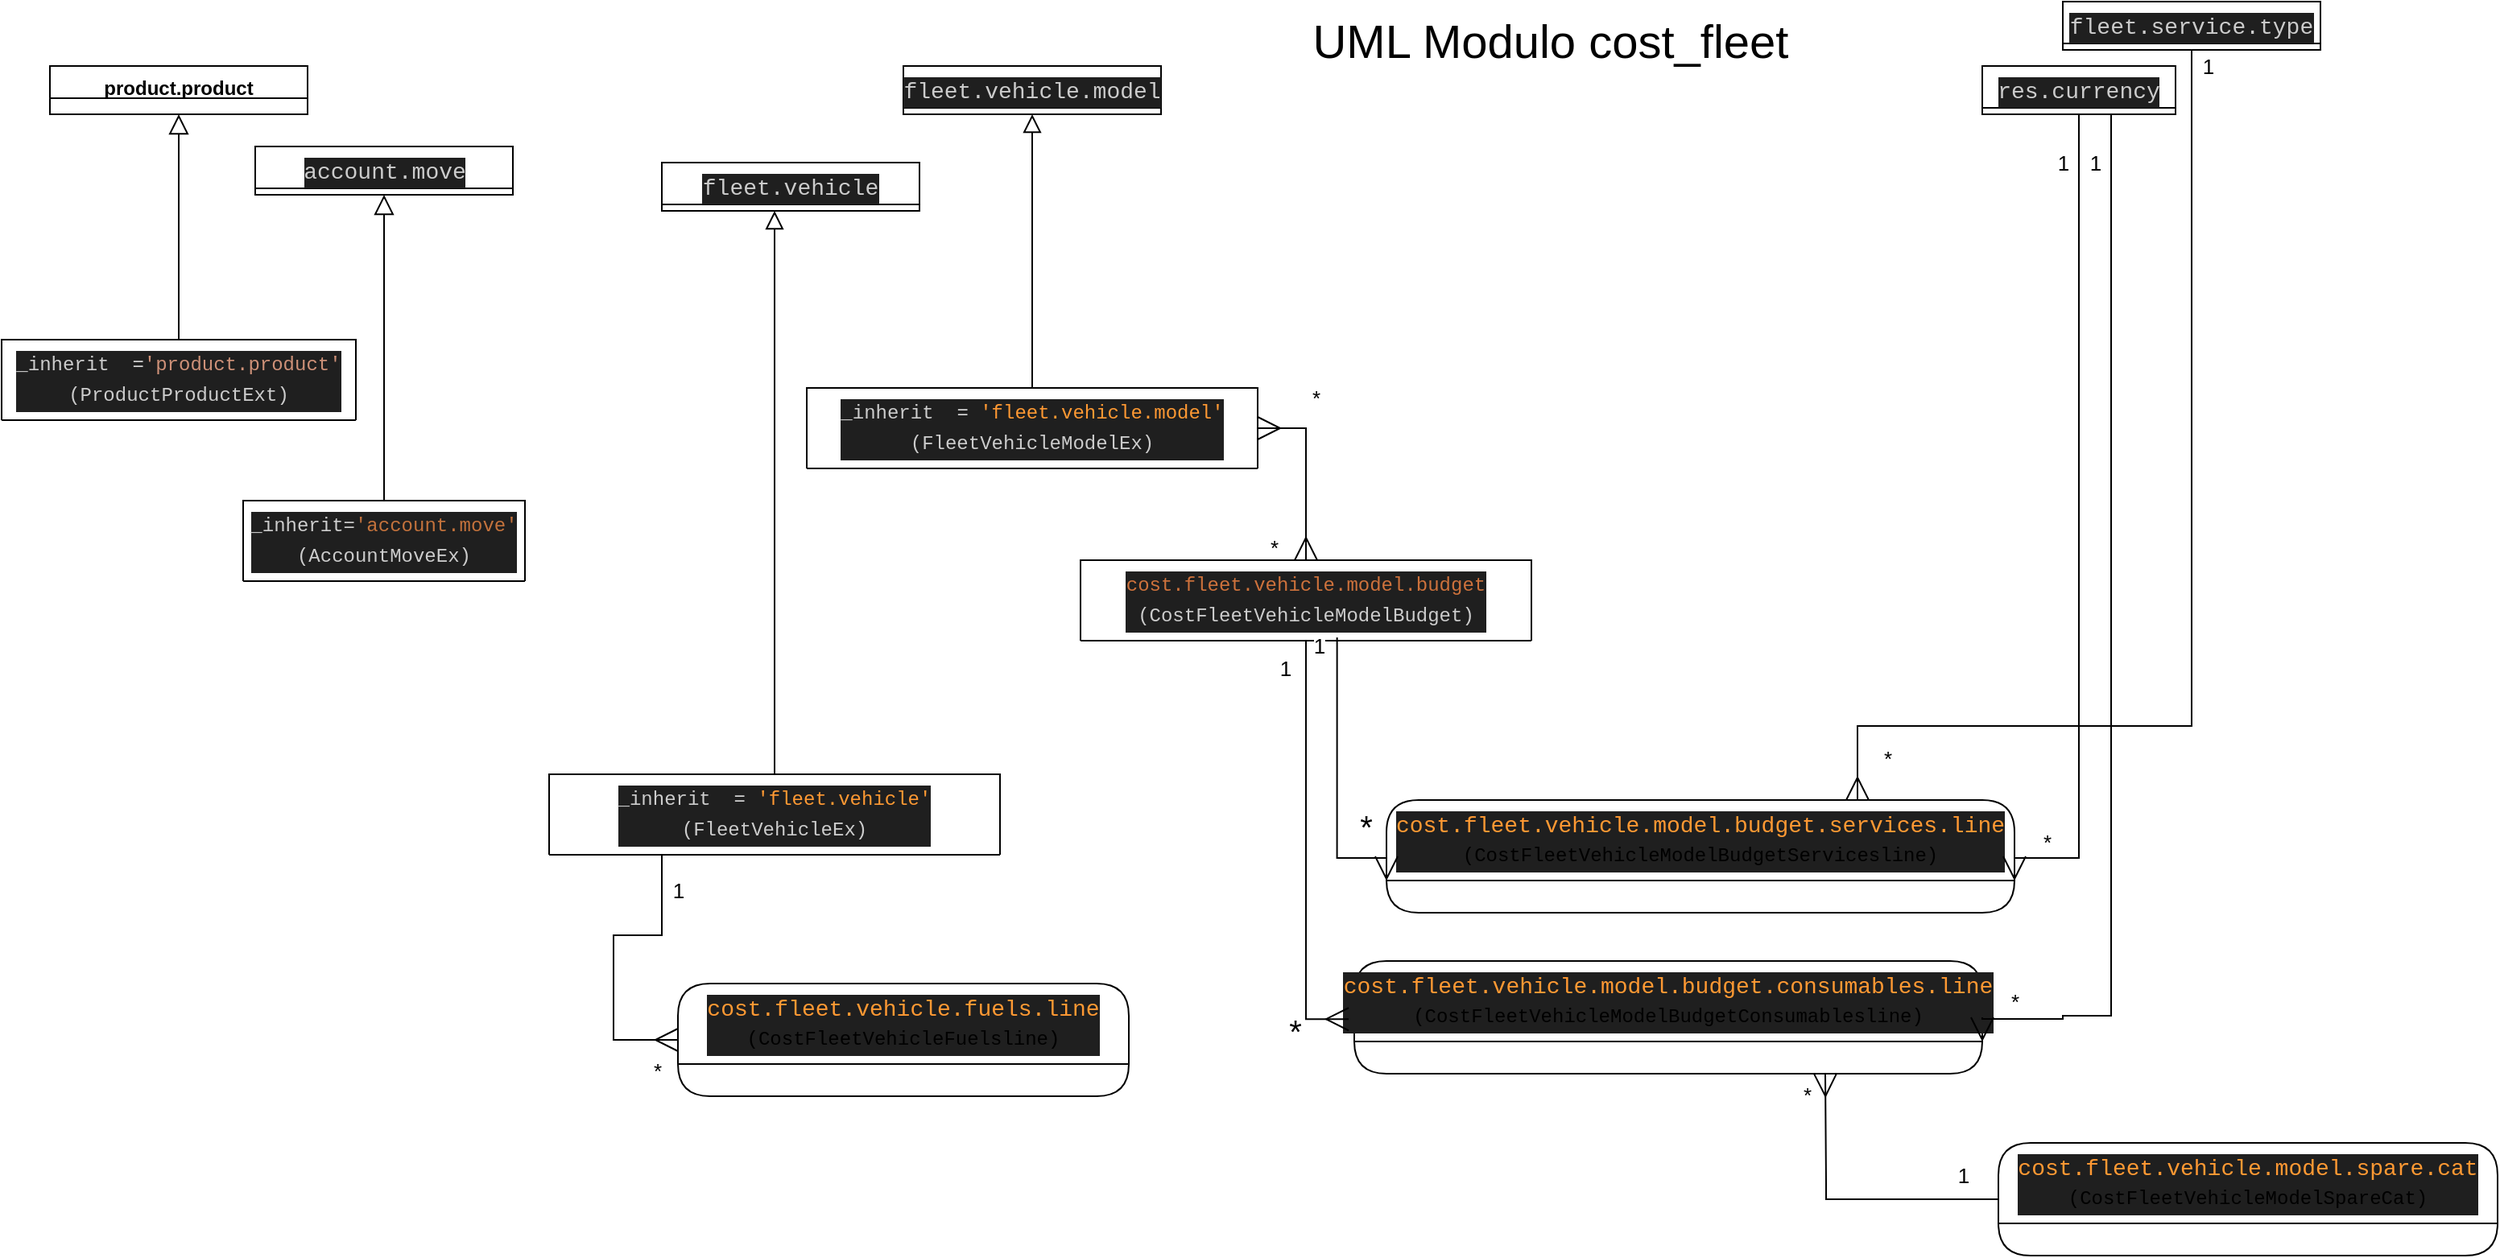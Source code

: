 <mxfile version="22.1.16" type="device">
  <diagram name="Página-1" id="r26sAeuQbufSIRcqYX8_">
    <mxGraphModel dx="2206" dy="1298" grid="1" gridSize="10" guides="1" tooltips="1" connect="1" arrows="1" fold="1" page="1" pageScale="1" pageWidth="827" pageHeight="1169" math="0" shadow="0">
      <root>
        <mxCell id="0" />
        <mxCell id="1" parent="0" />
        <mxCell id="pJl-mRA9mpMm3EH-vHkw-23" style="edgeStyle=orthogonalEdgeStyle;rounded=0;orthogonalLoop=1;jettySize=auto;html=1;entryX=0.5;entryY=1;entryDx=0;entryDy=0;endArrow=block;endFill=0;endSize=10;exitX=0.5;exitY=0;exitDx=0;exitDy=0;exitPerimeter=0;" parent="1" source="A9UYca7yOSbyPMPdKmRx-34" target="pJl-mRA9mpMm3EH-vHkw-9" edge="1">
          <mxGeometry relative="1" as="geometry" />
        </mxCell>
        <mxCell id="pJl-mRA9mpMm3EH-vHkw-9" value="product.product" style="swimlane;fontStyle=1;align=center;verticalAlign=top;childLayout=stackLayout;horizontal=1;startSize=20;horizontalStack=0;resizeParent=1;resizeParentMax=0;resizeLast=0;collapsible=1;marginBottom=0;whiteSpace=wrap;html=1;" parent="1" vertex="1">
          <mxGeometry x="90" y="50" width="160" height="30" as="geometry" />
        </mxCell>
        <mxCell id="pJl-mRA9mpMm3EH-vHkw-13" value="&lt;div style=&quot;color: rgb(204, 204, 204); background-color: rgb(31, 31, 31); font-family: Consolas, &amp;quot;Courier New&amp;quot;, monospace; font-weight: normal; font-size: 14px; line-height: 19px;&quot;&gt;account.move&lt;/div&gt;" style="swimlane;fontStyle=1;align=center;verticalAlign=top;childLayout=stackLayout;horizontal=1;startSize=26;horizontalStack=0;resizeParent=1;resizeParentMax=0;resizeLast=0;collapsible=1;marginBottom=0;whiteSpace=wrap;html=1;" parent="1" vertex="1">
          <mxGeometry x="217.5" y="100" width="160" height="30" as="geometry" />
        </mxCell>
        <mxCell id="pJl-mRA9mpMm3EH-vHkw-20" style="edgeStyle=orthogonalEdgeStyle;rounded=0;orthogonalLoop=1;jettySize=auto;html=1;entryX=0.5;entryY=1;entryDx=0;entryDy=0;exitX=0.5;exitY=0;exitDx=0;exitDy=0;endArrow=block;endFill=0;exitPerimeter=0;endSize=10;" parent="1" source="A9UYca7yOSbyPMPdKmRx-21" target="pJl-mRA9mpMm3EH-vHkw-13" edge="1">
          <mxGeometry relative="1" as="geometry">
            <mxPoint x="616" y="184" as="targetPoint" />
            <mxPoint x="515" y="160" as="sourcePoint" />
          </mxGeometry>
        </mxCell>
        <mxCell id="A9UYca7yOSbyPMPdKmRx-30" style="edgeStyle=orthogonalEdgeStyle;rounded=0;orthogonalLoop=1;jettySize=auto;html=1;entryX=1;entryY=0.5;entryDx=0;entryDy=0;endArrow=ERmany;endFill=0;endSize=12;startArrow=ERmany;startFill=0;startSize=12;entryPerimeter=0;" edge="1" parent="1" source="A9UYca7yOSbyPMPdKmRx-1" target="A9UYca7yOSbyPMPdKmRx-25">
          <mxGeometry relative="1" as="geometry" />
        </mxCell>
        <mxCell id="A9UYca7yOSbyPMPdKmRx-32" value="&lt;font style=&quot;font-size: 13px;&quot;&gt;*&lt;/font&gt;" style="edgeLabel;html=1;align=center;verticalAlign=middle;resizable=0;points=[];" vertex="1" connectable="0" parent="A9UYca7yOSbyPMPdKmRx-30">
          <mxGeometry x="0.731" y="-2" relative="1" as="geometry">
            <mxPoint x="21" y="-17" as="offset" />
          </mxGeometry>
        </mxCell>
        <mxCell id="A9UYca7yOSbyPMPdKmRx-33" value="&lt;font style=&quot;font-size: 13px;&quot;&gt;*&lt;/font&gt;" style="edgeLabel;html=1;align=center;verticalAlign=middle;resizable=0;points=[];" vertex="1" connectable="0" parent="A9UYca7yOSbyPMPdKmRx-30">
          <mxGeometry x="-0.857" y="-1" relative="1" as="geometry">
            <mxPoint x="-21" as="offset" />
          </mxGeometry>
        </mxCell>
        <mxCell id="A9UYca7yOSbyPMPdKmRx-1" value="&lt;div style=&quot;background-color: rgb(31, 31, 31); font-family: Consolas, &amp;quot;Courier New&amp;quot;, monospace; line-height: 19px;&quot;&gt;&lt;div style=&quot;line-height: 19px;&quot;&gt;&lt;font style=&quot;font-size: 12px;&quot; color=&quot;#ce723c&quot;&gt;cost.fleet.vehicle.model.budget&lt;/font&gt;&lt;/div&gt;&lt;/div&gt;&lt;div style=&quot;color: rgb(204, 204, 204); background-color: rgb(31, 31, 31); font-family: Consolas, &amp;quot;Courier New&amp;quot;, monospace; line-height: 19px;&quot;&gt;&lt;div style=&quot;line-height: 19px;&quot;&gt;&lt;font style=&quot;font-size: 12px;&quot;&gt;(CostFleetVehicleModelBudget)&lt;/font&gt;&lt;/div&gt;&lt;/div&gt;" style="swimlane;fontStyle=0;childLayout=stackLayout;horizontal=1;startSize=50;fillColor=none;horizontalStack=0;resizeParent=1;resizeParentMax=0;resizeLast=0;collapsible=1;marginBottom=0;whiteSpace=wrap;html=1;points=[[0,0,0,0,0],[0,0.25,0,0,0],[0,0.5,0,0,0],[0,0.75,0,0,0],[0,1,0,0,0],[0.25,0,0,0,0],[0.25,1,0,0,0],[0.5,0,0,0,0],[0.5,1,0,0,0],[0.75,0,0,0,0],[0.75,1,0,0,0],[1,0,0,0,0],[1,0.25,0,0,0],[1,0.5,0,0,0],[1,0.75,0,0,0],[1,1,0,0,0]];rounded=1;" vertex="1" collapsed="1" parent="1">
          <mxGeometry x="730" y="357" width="280" height="50" as="geometry">
            <mxRectangle x="810" y="470" width="440" height="210" as="alternateBounds" />
          </mxGeometry>
        </mxCell>
        <mxCell id="A9UYca7yOSbyPMPdKmRx-2" value="&lt;div style=&quot;color: rgb(204, 204, 204); background-color: rgb(31, 31, 31); font-family: Consolas, &amp;quot;Courier New&amp;quot;, monospace; line-height: 19px; font-size: 11px;&quot;&gt;&lt;font style=&quot;font-size: 11px;&quot;&gt;+ model_ids : fleet.vehicle.model&lt;/font&gt;&lt;/div&gt;&lt;div style=&quot;color: rgb(204, 204, 204); background-color: rgb(31, 31, 31); font-family: Consolas, &amp;quot;Courier New&amp;quot;, monospace; line-height: 19px; font-size: 11px;&quot;&gt;&lt;font style=&quot;font-size: 11px;&quot;&gt;+ name : Char&lt;br&gt;&lt;/font&gt;&lt;/div&gt;&lt;div style=&quot;color: rgb(204, 204, 204); background-color: rgb(31, 31, 31); font-family: Consolas, &amp;quot;Courier New&amp;quot;, monospace; line-height: 19px; font-size: 11px;&quot;&gt;&lt;div style=&quot;line-height: 19px;&quot;&gt;&lt;font style=&quot;font-size: 11px;&quot;&gt;+ services_ids :&amp;nbsp;cost.fleet.vehicle.model.budget.services.line&lt;/font&gt;&lt;/div&gt;&lt;/div&gt;&lt;div style=&quot;color: rgb(204, 204, 204); background-color: rgb(31, 31, 31); font-family: Consolas, &amp;quot;Courier New&amp;quot;, monospace; line-height: 19px; font-size: 11px;&quot;&gt;&lt;font style=&quot;font-size: 11px;&quot;&gt;+&amp;nbsp;consumable_cat_ids :&amp;nbsp;cost.fleet.vehicle.model.budget.consumables.line&lt;/font&gt;&lt;/div&gt;" style="text;strokeColor=none;fillColor=none;align=left;verticalAlign=top;spacingLeft=4;spacingRight=4;overflow=hidden;rotatable=0;points=[[0,0.5],[1,0.5]];portConstraint=eastwest;whiteSpace=wrap;html=1;" vertex="1" parent="A9UYca7yOSbyPMPdKmRx-1">
          <mxGeometry y="50" width="440" height="90" as="geometry" />
        </mxCell>
        <mxCell id="A9UYca7yOSbyPMPdKmRx-20" value="&lt;font style=&quot;font-size: 12px;&quot;&gt;&lt;font style=&quot;font-size: 12px;&quot;&gt;&lt;font style=&quot;font-size: 12px;&quot; face=&quot;Helvetica&quot;&gt;- _get_subtotal_services()&lt;br&gt;- _get_subtotal_consumables()&lt;br&gt;&lt;/font&gt;&lt;/font&gt;- _get_total()&lt;/font&gt;&lt;font style=&quot;font-size: 14px;&quot; face=&quot;Helvetica&quot;&gt;&lt;br&gt;&lt;/font&gt;" style="text;strokeColor=default;fillColor=none;align=left;verticalAlign=top;spacingLeft=4;spacingRight=4;overflow=hidden;rotatable=0;points=[[0,0.5],[1,0.5]];portConstraint=eastwest;whiteSpace=wrap;html=1;rounded=0;shadow=0;strokeWidth=1;perimeterSpacing=0;opacity=80;" vertex="1" parent="A9UYca7yOSbyPMPdKmRx-1">
          <mxGeometry y="140" width="440" height="70" as="geometry" />
        </mxCell>
        <mxCell id="A9UYca7yOSbyPMPdKmRx-21" value="&lt;div style=&quot;background-color: rgb(31, 31, 31); font-family: Consolas, &amp;quot;Courier New&amp;quot;, monospace; line-height: 19px;&quot;&gt;&lt;span style=&quot;color: rgb(204, 204, 204);&quot;&gt;_inherit=&lt;/span&gt;&lt;font style=&quot;font-size: 12px;&quot; color=&quot;#c3723c&quot;&gt;&#39;account.move&#39;&lt;/font&gt;&lt;br style=&quot;color: rgb(240, 240, 240); font-family: Helvetica; font-weight: 700; background-color: rgb(27, 29, 30);&quot;&gt;&lt;div style=&quot;color: rgb(204, 204, 204); line-height: 19px;&quot;&gt;(AccountMoveEx)&lt;/div&gt;&lt;/div&gt;" style="swimlane;fontStyle=0;childLayout=stackLayout;horizontal=1;startSize=50;fillColor=none;horizontalStack=0;resizeParent=1;resizeParentMax=0;resizeLast=0;collapsible=1;marginBottom=0;whiteSpace=wrap;html=1;points=[[0,0,0,0,0],[0,0.25,0,0,0],[0,0.5,0,0,0],[0,0.75,0,0,0],[0,1,0,0,0],[0.25,0,0,0,0],[0.25,1,0,0,0],[0.5,0,0,0,0],[0.5,1,0,0,0],[0.75,0,0,0,0],[0.75,1,0,0,0],[1,0,0,0,0],[1,0.25,0,0,0],[1,0.5,0,0,0],[1,0.75,0,0,0],[1,1,0,0,0]];rounded=1;" vertex="1" collapsed="1" parent="1">
          <mxGeometry x="210" y="320" width="175" height="50" as="geometry">
            <mxRectangle x="325" y="250" width="170" height="90" as="alternateBounds" />
          </mxGeometry>
        </mxCell>
        <mxCell id="A9UYca7yOSbyPMPdKmRx-22" value="&lt;div style=&quot;color: rgb(204, 204, 204); background-color: rgb(31, 31, 31); font-family: Consolas, &amp;quot;Courier New&amp;quot;, monospace; line-height: 19px;&quot;&gt;&lt;br&gt;&lt;/div&gt;" style="text;strokeColor=none;fillColor=none;align=left;verticalAlign=top;spacingLeft=4;spacingRight=4;overflow=hidden;rotatable=0;points=[[0,0.5],[1,0.5]];portConstraint=eastwest;whiteSpace=wrap;html=1;" vertex="1" parent="A9UYca7yOSbyPMPdKmRx-21">
          <mxGeometry y="50" width="170" height="10" as="geometry" />
        </mxCell>
        <mxCell id="A9UYca7yOSbyPMPdKmRx-23" value="&lt;font style=&quot;font-size: 12px;&quot;&gt;&lt;font style=&quot;font-size: 12px;&quot;&gt;&lt;font style=&quot;font-size: 12px;&quot; face=&quot;Helvetica&quot;&gt;-&amp;nbsp;&lt;/font&gt;&amp;nbsp;_get_last_purchase&lt;font style=&quot;font-size: 12px;&quot; face=&quot;Helvetica&quot;&gt;s()&lt;/font&gt;&lt;/font&gt;&lt;/font&gt;&lt;font style=&quot;font-size: 14px;&quot; face=&quot;Helvetica&quot;&gt;&lt;br&gt;&lt;/font&gt;" style="text;strokeColor=default;fillColor=none;align=left;verticalAlign=top;spacingLeft=4;spacingRight=4;overflow=hidden;rotatable=0;points=[[0,0.5],[1,0.5]];portConstraint=eastwest;whiteSpace=wrap;html=1;rounded=0;shadow=0;strokeWidth=1;perimeterSpacing=0;opacity=80;" vertex="1" parent="A9UYca7yOSbyPMPdKmRx-21">
          <mxGeometry y="60" width="170" height="30" as="geometry" />
        </mxCell>
        <mxCell id="A9UYca7yOSbyPMPdKmRx-29" style="edgeStyle=orthogonalEdgeStyle;rounded=0;orthogonalLoop=1;jettySize=auto;html=1;entryX=0.5;entryY=1;entryDx=0;entryDy=0;exitX=0.5;exitY=0;exitDx=0;exitDy=0;exitPerimeter=0;endArrow=block;endFill=0;endSize=9;" edge="1" parent="1" source="A9UYca7yOSbyPMPdKmRx-25" target="A9UYca7yOSbyPMPdKmRx-28">
          <mxGeometry relative="1" as="geometry" />
        </mxCell>
        <mxCell id="A9UYca7yOSbyPMPdKmRx-25" value="&lt;div style=&quot;background-color: rgb(31, 31, 31); font-family: Consolas, &amp;quot;Courier New&amp;quot;, monospace; line-height: 19px;&quot;&gt;&lt;div style=&quot;line-height: 19px;&quot;&gt;&lt;font style=&quot;font-size: 12px;&quot;&gt;&lt;font color=&quot;#cccccc&quot;&gt;_inherit &amp;nbsp;&lt;/font&gt;&lt;span style=&quot;color: rgb(212, 212, 212);&quot;&gt;=&lt;/span&gt; &lt;font color=&quot;#ff9933&quot;&gt;&#39;fleet.vehicle.model&#39;&lt;/font&gt;&lt;/font&gt;&lt;/div&gt;&lt;/div&gt;&lt;div style=&quot;color: rgb(204, 204, 204); background-color: rgb(31, 31, 31); font-family: Consolas, &amp;quot;Courier New&amp;quot;, monospace; line-height: 19px;&quot;&gt;&lt;div style=&quot;line-height: 19px;&quot;&gt;&lt;font style=&quot;font-size: 12px;&quot;&gt;(FleetVehicleModelEx)&lt;/font&gt;&lt;br&gt;&lt;/div&gt;&lt;/div&gt;" style="swimlane;fontStyle=0;childLayout=stackLayout;horizontal=1;startSize=50;fillColor=none;horizontalStack=0;resizeParent=1;resizeParentMax=0;resizeLast=0;collapsible=1;marginBottom=0;whiteSpace=wrap;html=1;points=[[0,0,0,0,0],[0,0.25,0,0,0],[0,0.5,0,0,0],[0,0.75,0,0,0],[0,1,0,0,0],[0.25,0,0,0,0],[0.25,1,0,0,0],[0.5,0,0,0,0],[0.5,1,0,0,0],[0.75,0,0,0,0],[0.75,1,0,0,0],[1,0,0,0,0],[1,0.25,0,0,0],[1,0.5,0,0,0],[1,0.75,0,0,0],[1,1,0,0,0]];rounded=1;" vertex="1" collapsed="1" parent="1">
          <mxGeometry x="560" y="250" width="280" height="50" as="geometry">
            <mxRectangle x="560" y="250" width="320" height="120" as="alternateBounds" />
          </mxGeometry>
        </mxCell>
        <mxCell id="A9UYca7yOSbyPMPdKmRx-26" value="&lt;div style=&quot;color: rgb(204, 204, 204); background-color: rgb(31, 31, 31); font-family: Consolas, &amp;quot;Courier New&amp;quot;, monospace; line-height: 19px;&quot;&gt;&lt;font style=&quot;font-size: 12px;&quot;&gt;+ budget_ids&lt;/font&gt;&amp;nbsp;:&amp;nbsp;cost.fleet.vehicle.model.budget&lt;/div&gt;" style="text;strokeColor=none;fillColor=none;align=left;verticalAlign=top;spacingLeft=4;spacingRight=4;overflow=hidden;rotatable=0;points=[[0,0.5],[1,0.5]];portConstraint=eastwest;whiteSpace=wrap;html=1;" vertex="1" parent="A9UYca7yOSbyPMPdKmRx-25">
          <mxGeometry y="50" width="320" height="30" as="geometry" />
        </mxCell>
        <mxCell id="A9UYca7yOSbyPMPdKmRx-27" value="&lt;font style=&quot;font-size: 14px;&quot; face=&quot;Helvetica&quot;&gt;- _&lt;br&gt;&lt;/font&gt;" style="text;strokeColor=default;fillColor=none;align=left;verticalAlign=top;spacingLeft=4;spacingRight=4;overflow=hidden;rotatable=0;points=[[0,0.5],[1,0.5]];portConstraint=eastwest;whiteSpace=wrap;html=1;rounded=0;shadow=0;strokeWidth=1;perimeterSpacing=0;opacity=80;" vertex="1" parent="A9UYca7yOSbyPMPdKmRx-25">
          <mxGeometry y="80" width="320" height="40" as="geometry" />
        </mxCell>
        <mxCell id="A9UYca7yOSbyPMPdKmRx-28" value="&lt;div style=&quot;color: rgb(204, 204, 204); background-color: rgb(31, 31, 31); font-family: Consolas, &amp;quot;Courier New&amp;quot;, monospace; font-weight: normal; font-size: 14px; line-height: 19px;&quot;&gt;fleet.vehicle.model&lt;br&gt;&lt;/div&gt;" style="swimlane;fontStyle=1;align=center;verticalAlign=top;childLayout=stackLayout;horizontal=1;startSize=26;horizontalStack=0;resizeParent=1;resizeParentMax=0;resizeLast=0;collapsible=1;marginBottom=0;whiteSpace=wrap;html=1;" vertex="1" parent="1">
          <mxGeometry x="620" y="50" width="160" height="30" as="geometry" />
        </mxCell>
        <mxCell id="A9UYca7yOSbyPMPdKmRx-34" value="&lt;div style=&quot;color: rgb(204, 204, 204); background-color: rgb(31, 31, 31); font-family: Consolas, &amp;quot;Courier New&amp;quot;, monospace; line-height: 19px;&quot;&gt;&lt;div style=&quot;line-height: 19px;&quot;&gt;&lt;font style=&quot;font-size: 12px;&quot;&gt;_inherit &amp;nbsp;&lt;span style=&quot;color: rgb(212, 212, 212);&quot;&gt;=&lt;/span&gt;&lt;span style=&quot;color: rgb(206, 145, 120);&quot;&gt;&#39;product.product&#39;&lt;/span&gt;&lt;/font&gt;&lt;/div&gt;&lt;/div&gt;&lt;div style=&quot;color: rgb(204, 204, 204); background-color: rgb(31, 31, 31); font-family: Consolas, &amp;quot;Courier New&amp;quot;, monospace; line-height: 19px;&quot;&gt;&lt;div style=&quot;line-height: 19px;&quot;&gt;&lt;font style=&quot;font-size: 12px;&quot;&gt;(ProductProductExt)&lt;/font&gt;&lt;br&gt;&lt;/div&gt;&lt;/div&gt;" style="swimlane;fontStyle=0;childLayout=stackLayout;horizontal=1;startSize=50;fillColor=none;horizontalStack=0;resizeParent=1;resizeParentMax=0;resizeLast=0;collapsible=1;marginBottom=0;whiteSpace=wrap;html=1;points=[[0,0,0,0,0],[0,0.25,0,0,0],[0,0.5,0,0,0],[0,0.75,0,0,0],[0,1,0,0,0],[0.25,0,0,0,0],[0.25,1,0,0,0],[0.5,0,0,0,0],[0.5,1,0,0,0],[0.75,0,0,0,0],[0.75,1,0,0,0],[1,0,0,0,0],[1,0.25,0,0,0],[1,0.5,0,0,0],[1,0.75,0,0,0],[1,1,0,0,0]];rounded=1;" vertex="1" collapsed="1" parent="1">
          <mxGeometry x="60" y="220" width="220" height="50" as="geometry">
            <mxRectangle x="50" y="290" width="240" height="130" as="alternateBounds" />
          </mxGeometry>
        </mxCell>
        <mxCell id="A9UYca7yOSbyPMPdKmRx-35" value="&lt;div style=&quot;color: rgb(204, 204, 204); background-color: rgb(31, 31, 31); font-family: Consolas, &amp;quot;Courier New&amp;quot;, monospace; line-height: 19px;&quot;&gt;&lt;font style=&quot;font-size: 12px;&quot;&gt;&lt;font style=&quot;font-size: 12px;&quot;&gt;+&amp;nbsp;&lt;/font&gt;last_cost :&amp;nbsp;fields.Monetary&lt;/font&gt;&lt;/div&gt;&lt;div style=&quot;color: rgb(204, 204, 204); background-color: rgb(31, 31, 31); font-family: Consolas, &amp;quot;Courier New&amp;quot;, monospace; line-height: 19px;&quot;&gt;&lt;font style=&quot;font-size: 12px;&quot;&gt;+ date_last_purchase :&amp;nbsp;fields.Date&lt;/font&gt;&lt;/div&gt;&lt;div style=&quot;color: rgb(204, 204, 204); background-color: rgb(31, 31, 31); font-family: Consolas, &amp;quot;Courier New&amp;quot;, monospace; line-height: 19px;&quot;&gt;&lt;br&gt;&lt;/div&gt;" style="text;strokeColor=none;fillColor=none;align=left;verticalAlign=top;spacingLeft=4;spacingRight=4;overflow=hidden;rotatable=0;points=[[0,0.5],[1,0.5]];portConstraint=eastwest;whiteSpace=wrap;html=1;" vertex="1" parent="A9UYca7yOSbyPMPdKmRx-34">
          <mxGeometry y="50" width="240" height="50" as="geometry" />
        </mxCell>
        <mxCell id="A9UYca7yOSbyPMPdKmRx-36" value="&lt;font style=&quot;font-size: 12px;&quot;&gt;&lt;font style=&quot;font-size: 12px;&quot; face=&quot;Helvetica&quot;&gt;-&lt;/font&gt;_compute_last_cost()&lt;/font&gt;" style="text;strokeColor=default;fillColor=none;align=left;verticalAlign=top;spacingLeft=4;spacingRight=4;overflow=hidden;rotatable=0;points=[[0,0.5],[1,0.5]];portConstraint=eastwest;whiteSpace=wrap;html=1;rounded=0;shadow=0;strokeWidth=1;perimeterSpacing=0;opacity=80;" vertex="1" parent="A9UYca7yOSbyPMPdKmRx-34">
          <mxGeometry y="100" width="240" height="30" as="geometry" />
        </mxCell>
        <mxCell id="A9UYca7yOSbyPMPdKmRx-37" value="&lt;div style=&quot;background-color: rgb(31, 31, 31); font-family: Consolas, &amp;quot;Courier New&amp;quot;, monospace; line-height: 19px;&quot;&gt;&lt;div style=&quot;line-height: 19px;&quot;&gt;&lt;div style=&quot;font-size: 14px; line-height: 19px;&quot;&gt;&lt;font color=&quot;#ff9933&quot;&gt;cost.fleet.vehicle.model.budget.services.line&lt;/font&gt;&lt;/div&gt;&lt;/div&gt;&lt;/div&gt;&lt;div style=&quot;background-color: rgb(31, 31, 31); font-family: Consolas, &amp;quot;Courier New&amp;quot;, monospace; line-height: 19px;&quot;&gt;&lt;div style=&quot;line-height: 19px;&quot;&gt;&lt;font style=&quot;font-size: 12px;&quot;&gt;(CostFleetVehicleModelBudgetServicesline&lt;/font&gt;)&lt;/div&gt;&lt;/div&gt;" style="swimlane;fontStyle=0;childLayout=stackLayout;horizontal=1;startSize=50;fillColor=none;horizontalStack=0;resizeParent=1;resizeParentMax=0;resizeLast=0;collapsible=1;marginBottom=0;whiteSpace=wrap;html=1;points=[[0,0,0,0,0],[0,0.25,0,0,0],[0,0.5,0,0,0],[0,0.75,0,0,0],[0,1,0,0,0],[0.25,0,0,0,0],[0.25,1,0,0,0],[0.5,0,0,0,0],[0.5,1,0,0,0],[0.75,0,0,0,0],[0.75,1,0,0,0],[1,0,0,0,0],[1,0.25,0,0,0],[1,0.5,0,0,0],[1,0.75,0,0,0],[1,1,0,0,0]];rounded=1;" vertex="1" collapsed="1" parent="1">
          <mxGeometry x="920" y="506" width="390" height="70" as="geometry">
            <mxRectangle x="1080" y="380" width="440" height="220" as="alternateBounds" />
          </mxGeometry>
        </mxCell>
        <mxCell id="A9UYca7yOSbyPMPdKmRx-38" value="&lt;div style=&quot;background-color: rgb(31, 31, 31); font-family: Consolas, &amp;quot;Courier New&amp;quot;, monospace; line-height: 19px; font-size: 11px;&quot;&gt;&lt;font style=&quot;font-size: 11px;&quot;&gt;&lt;font style=&quot;font-size: 11px;&quot;&gt;+&amp;nbsp;budget_id&amp;nbsp;&lt;/font&gt;:&amp;nbsp;cost.fleet.vehicle.model.budget&lt;/font&gt;&lt;/div&gt;&lt;div style=&quot;background-color: rgb(31, 31, 31); font-family: Consolas, &amp;quot;Courier New&amp;quot;, monospace; line-height: 19px; font-size: 11px;&quot;&gt;&lt;font style=&quot;font-size: 11px;&quot;&gt;&lt;font style=&quot;font-size: 11px;&quot;&gt;+&amp;nbsp;service_type_id&lt;/font&gt;&lt;/font&gt;&amp;nbsp;:&amp;nbsp;fleet.service.type&lt;/div&gt;&lt;div style=&quot;background-color: rgb(31, 31, 31); font-family: Consolas, &amp;quot;Courier New&amp;quot;, monospace; line-height: 19px; font-size: 11px;&quot;&gt;&lt;font style=&quot;font-size: 11px;&quot;&gt;&lt;font style=&quot;font-size: 11px;&quot;&gt;&lt;font style=&quot;font-size: 11px;&quot;&gt;+&amp;nbsp;currency_id&lt;/font&gt;&amp;nbsp;:&amp;nbsp;&lt;/font&gt;res.currency&lt;/font&gt;&lt;/div&gt;&lt;div style=&quot;background-color: rgb(31, 31, 31); font-family: Consolas, &amp;quot;Courier New&amp;quot;, monospace; line-height: 19px; font-size: 11px;&quot;&gt;&lt;div style=&quot;line-height: 19px;&quot;&gt;&lt;font style=&quot;font-size: 11px;&quot;&gt;&lt;font style=&quot;font-size: 11px;&quot;&gt;+ value :&amp;nbsp;&lt;/font&gt;fields.Monetary&lt;/font&gt;&lt;/div&gt;&lt;div style=&quot;line-height: 19px;&quot;&gt;&lt;font style=&quot;font-size: 11px;&quot;&gt;&lt;div style=&quot;line-height: 19px;&quot;&gt;+ km_use :&amp;nbsp;fields&lt;span style=&quot;&quot;&gt;.&lt;/span&gt;Integer&lt;/div&gt;&lt;div style=&quot;line-height: 19px;&quot;&gt;&lt;font style=&quot;font-size: 11px;&quot;&gt;+ obs :&amp;nbsp;fields.Text&lt;/font&gt;&lt;/div&gt;&lt;/font&gt;&lt;/div&gt;&lt;/div&gt;&lt;div style=&quot;color: rgb(204, 204, 204); background-color: rgb(31, 31, 31); font-family: Consolas, &amp;quot;Courier New&amp;quot;, monospace; line-height: 19px; font-size: 11px;&quot;&gt;&lt;br&gt;&lt;/div&gt;" style="text;strokeColor=none;fillColor=none;align=left;verticalAlign=top;spacingLeft=4;spacingRight=4;overflow=hidden;rotatable=0;points=[[0,0.5],[1,0.5]];portConstraint=eastwest;whiteSpace=wrap;html=1;" vertex="1" parent="A9UYca7yOSbyPMPdKmRx-37">
          <mxGeometry y="50" width="440" height="140" as="geometry" />
        </mxCell>
        <mxCell id="A9UYca7yOSbyPMPdKmRx-39" value="&lt;font style=&quot;font-size: 12px;&quot;&gt;&lt;font style=&quot;font-size: 12px;&quot;&gt;&lt;font style=&quot;font-size: 12px;&quot; face=&quot;Helvetica&quot;&gt;- _&lt;/font&gt;&lt;/font&gt;&lt;/font&gt;&lt;font style=&quot;font-size: 14px;&quot; face=&quot;Helvetica&quot;&gt;&lt;br&gt;&lt;/font&gt;" style="text;strokeColor=default;fillColor=none;align=left;verticalAlign=top;spacingLeft=4;spacingRight=4;overflow=hidden;rotatable=0;points=[[0,0.5],[1,0.5]];portConstraint=eastwest;whiteSpace=wrap;html=1;rounded=0;shadow=0;strokeWidth=1;perimeterSpacing=0;opacity=80;" vertex="1" parent="A9UYca7yOSbyPMPdKmRx-37">
          <mxGeometry y="190" width="440" height="30" as="geometry" />
        </mxCell>
        <mxCell id="A9UYca7yOSbyPMPdKmRx-43" value="&lt;div style=&quot;color: rgb(204, 204, 204); background-color: rgb(31, 31, 31); font-family: Consolas, &amp;quot;Courier New&amp;quot;, monospace; font-weight: normal; font-size: 14px; line-height: 19px;&quot;&gt;res.currency&lt;br&gt;&lt;/div&gt;" style="swimlane;fontStyle=1;align=center;verticalAlign=top;childLayout=stackLayout;horizontal=1;startSize=26;horizontalStack=0;resizeParent=1;resizeParentMax=0;resizeLast=0;collapsible=1;marginBottom=0;whiteSpace=wrap;html=1;" vertex="1" parent="1">
          <mxGeometry x="1290" y="50" width="120" height="30" as="geometry" />
        </mxCell>
        <mxCell id="A9UYca7yOSbyPMPdKmRx-47" style="edgeStyle=orthogonalEdgeStyle;rounded=0;orthogonalLoop=1;jettySize=auto;html=1;entryX=0;entryY=0.5;entryDx=0;entryDy=0;endArrow=ERmany;endFill=0;endSize=12;startArrow=none;startFill=0;startSize=12;entryPerimeter=0;exitX=0.569;exitY=0.96;exitDx=0;exitDy=0;exitPerimeter=0;" edge="1" parent="1" source="A9UYca7yOSbyPMPdKmRx-1" target="A9UYca7yOSbyPMPdKmRx-37">
          <mxGeometry relative="1" as="geometry">
            <mxPoint x="1040" y="357" as="sourcePoint" />
            <mxPoint x="1080" y="307" as="targetPoint" />
            <Array as="points">
              <mxPoint x="889" y="542" />
            </Array>
          </mxGeometry>
        </mxCell>
        <mxCell id="A9UYca7yOSbyPMPdKmRx-48" value="&lt;font style=&quot;font-size: 20px;&quot;&gt;*&lt;/font&gt;" style="edgeLabel;html=1;align=center;verticalAlign=middle;resizable=0;points=[];" vertex="1" connectable="0" parent="A9UYca7yOSbyPMPdKmRx-47">
          <mxGeometry x="0.731" y="-2" relative="1" as="geometry">
            <mxPoint x="8" y="-22" as="offset" />
          </mxGeometry>
        </mxCell>
        <mxCell id="A9UYca7yOSbyPMPdKmRx-49" value="&lt;font style=&quot;font-size: 13px;&quot;&gt;1&lt;/font&gt;" style="edgeLabel;html=1;align=center;verticalAlign=middle;resizable=0;points=[];" vertex="1" connectable="0" parent="A9UYca7yOSbyPMPdKmRx-47">
          <mxGeometry x="-0.857" y="-1" relative="1" as="geometry">
            <mxPoint x="-11" y="-7" as="offset" />
          </mxGeometry>
        </mxCell>
        <mxCell id="A9UYca7yOSbyPMPdKmRx-50" value="&lt;div style=&quot;background-color: rgb(31, 31, 31); font-family: Consolas, &amp;quot;Courier New&amp;quot;, monospace; line-height: 19px;&quot;&gt;&lt;div style=&quot;line-height: 19px;&quot;&gt;&lt;div style=&quot;font-size: 14px; line-height: 19px;&quot;&gt;&lt;font color=&quot;#ff9933&quot;&gt;cost.fleet.vehicle.model.budget.consumables.line&lt;/font&gt;&lt;/div&gt;&lt;/div&gt;&lt;/div&gt;&lt;div style=&quot;background-color: rgb(31, 31, 31); font-family: Consolas, &amp;quot;Courier New&amp;quot;, monospace; line-height: 19px;&quot;&gt;&lt;div style=&quot;line-height: 19px;&quot;&gt;&lt;font style=&quot;font-size: 12px;&quot;&gt;(CostFleetVehicleModelBudgetConsumablesline&lt;/font&gt;)&lt;/div&gt;&lt;/div&gt;" style="swimlane;fontStyle=0;childLayout=stackLayout;horizontal=1;startSize=50;fillColor=none;horizontalStack=0;resizeParent=1;resizeParentMax=0;resizeLast=0;collapsible=1;marginBottom=0;whiteSpace=wrap;html=1;points=[[0,0,0,0,0],[0,0.25,0,0,0],[0,0.5,0,0,0],[0,0.75,0,0,0],[0,1,0,0,0],[0.25,0,0,0,0],[0.25,1,0,0,0],[0.5,0,0,0,0],[0.5,1,0,0,0],[0.75,0,0,0,0],[0.75,1,0,0,0],[1,0,0,0,0],[1,0.25,0,0,0],[1,0.5,0,0,0],[1,0.75,0,0,0],[1,1,0,0,0]];rounded=1;arcSize=39;" vertex="1" collapsed="1" parent="1">
          <mxGeometry x="900" y="606" width="390" height="70" as="geometry">
            <mxRectangle x="1060" y="520" width="440" height="220" as="alternateBounds" />
          </mxGeometry>
        </mxCell>
        <mxCell id="A9UYca7yOSbyPMPdKmRx-51" value="&lt;div style=&quot;background-color: rgb(31, 31, 31); font-family: Consolas, &amp;quot;Courier New&amp;quot;, monospace; line-height: 19px; font-size: 11px;&quot;&gt;&lt;font style=&quot;font-size: 11px;&quot;&gt;&lt;font style=&quot;font-size: 11px;&quot;&gt;+&amp;nbsp;budget_id&amp;nbsp;&lt;/font&gt;:&amp;nbsp;cost.fleet.vehicle.model.budget&lt;/font&gt;&lt;/div&gt;&lt;div style=&quot;background-color: rgb(31, 31, 31); font-family: Consolas, &amp;quot;Courier New&amp;quot;, monospace; line-height: 19px; font-size: 11px;&quot;&gt;&lt;font style=&quot;font-size: 11px;&quot;&gt;&lt;font style=&quot;font-size: 11px;&quot;&gt;+&amp;nbsp;spare_cat_id&amp;nbsp;&lt;/font&gt;:&amp;nbsp;cost.fleet.vehicle.model.spare.cat&lt;/font&gt;&lt;/div&gt;&lt;div style=&quot;background-color: rgb(31, 31, 31); font-family: Consolas, &amp;quot;Courier New&amp;quot;, monospace; line-height: 19px; font-size: 11px;&quot;&gt;&lt;div style=&quot;line-height: 19px;&quot;&gt;&lt;font style=&quot;font-size: 11px;&quot;&gt;&lt;font style=&quot;font-size: 11px;&quot;&gt;+&amp;nbsp;qty&lt;/font&gt;&lt;font style=&quot;font-size: 11px;&quot;&gt;&amp;nbsp;:&amp;nbsp;fields.Float&lt;/font&gt;&lt;/font&gt;&lt;/div&gt;&lt;/div&gt;&lt;div style=&quot;background-color: rgb(31, 31, 31); font-family: Consolas, &amp;quot;Courier New&amp;quot;, monospace; line-height: 19px; font-size: 11px;&quot;&gt;&lt;font style=&quot;font-size: 11px;&quot;&gt;&lt;font style=&quot;font-size: 11px;&quot;&gt;&lt;font style=&quot;font-size: 11px;&quot;&gt;+&amp;nbsp;currency_id&lt;/font&gt;&amp;nbsp;:&amp;nbsp;&lt;/font&gt;res.currency&lt;/font&gt;&lt;/div&gt;&lt;div style=&quot;background-color: rgb(31, 31, 31); font-family: Consolas, &amp;quot;Courier New&amp;quot;, monospace; line-height: 19px; font-size: 11px;&quot;&gt;&lt;div style=&quot;line-height: 19px;&quot;&gt;&lt;font style=&quot;font-size: 11px;&quot;&gt;&lt;font style=&quot;font-size: 11px;&quot;&gt;+ value :&amp;nbsp;&lt;/font&gt;fields.Monetary&lt;/font&gt;&lt;/div&gt;&lt;div style=&quot;line-height: 19px;&quot;&gt;&lt;font style=&quot;font-size: 11px;&quot;&gt;&lt;div style=&quot;line-height: 19px;&quot;&gt;+ km_use :&amp;nbsp;fields&lt;span style=&quot;&quot;&gt;.&lt;/span&gt;Integer&lt;/div&gt;&lt;div style=&quot;line-height: 19px;&quot;&gt;&lt;font style=&quot;font-size: 11px;&quot;&gt;+ obs :&amp;nbsp;fields.Text&lt;/font&gt;&lt;/div&gt;&lt;/font&gt;&lt;/div&gt;&lt;/div&gt;&lt;div style=&quot;color: rgb(204, 204, 204); background-color: rgb(31, 31, 31); font-family: Consolas, &amp;quot;Courier New&amp;quot;, monospace; line-height: 19px; font-size: 11px;&quot;&gt;&lt;br&gt;&lt;/div&gt;" style="text;strokeColor=none;fillColor=none;align=left;verticalAlign=top;spacingLeft=4;spacingRight=4;overflow=hidden;rotatable=0;points=[[0,0.5],[1,0.5]];portConstraint=eastwest;whiteSpace=wrap;html=1;" vertex="1" parent="A9UYca7yOSbyPMPdKmRx-50">
          <mxGeometry y="50" width="440" height="140" as="geometry" />
        </mxCell>
        <mxCell id="A9UYca7yOSbyPMPdKmRx-52" value="&lt;font style=&quot;font-size: 12px;&quot;&gt;&lt;font style=&quot;font-size: 12px;&quot;&gt;&lt;font style=&quot;font-size: 12px;&quot; face=&quot;Helvetica&quot;&gt;- _&lt;/font&gt;&lt;/font&gt;&lt;/font&gt;&lt;font style=&quot;font-size: 14px;&quot; face=&quot;Helvetica&quot;&gt;&lt;br&gt;&lt;/font&gt;" style="text;strokeColor=default;fillColor=none;align=left;verticalAlign=top;spacingLeft=4;spacingRight=4;overflow=hidden;rotatable=0;points=[[0,0.5],[1,0.5]];portConstraint=eastwest;whiteSpace=wrap;html=1;rounded=0;shadow=0;strokeWidth=1;perimeterSpacing=0;opacity=80;" vertex="1" parent="A9UYca7yOSbyPMPdKmRx-50">
          <mxGeometry y="190" width="440" height="30" as="geometry" />
        </mxCell>
        <mxCell id="A9UYca7yOSbyPMPdKmRx-53" style="edgeStyle=orthogonalEdgeStyle;rounded=0;orthogonalLoop=1;jettySize=auto;html=1;endArrow=ERmany;endFill=0;endSize=12;startArrow=none;startFill=0;startSize=12;entryX=-0.009;entryY=0.516;entryDx=0;entryDy=0;entryPerimeter=0;exitX=0.5;exitY=1;exitDx=0;exitDy=0;exitPerimeter=0;" edge="1" parent="1" source="A9UYca7yOSbyPMPdKmRx-1" target="A9UYca7yOSbyPMPdKmRx-50">
          <mxGeometry relative="1" as="geometry">
            <mxPoint x="1020" y="477" as="sourcePoint" />
            <mxPoint x="1000" y="487" as="targetPoint" />
            <Array as="points">
              <mxPoint x="870" y="643" />
            </Array>
          </mxGeometry>
        </mxCell>
        <mxCell id="A9UYca7yOSbyPMPdKmRx-54" value="&lt;font style=&quot;font-size: 20px;&quot;&gt;*&lt;/font&gt;" style="edgeLabel;html=1;align=center;verticalAlign=middle;resizable=0;points=[];" vertex="1" connectable="0" parent="A9UYca7yOSbyPMPdKmRx-53">
          <mxGeometry x="0.731" y="-2" relative="1" as="geometry">
            <mxPoint x="-5" y="15" as="offset" />
          </mxGeometry>
        </mxCell>
        <mxCell id="A9UYca7yOSbyPMPdKmRx-55" value="&lt;font style=&quot;font-size: 13px;&quot;&gt;1&lt;/font&gt;" style="edgeLabel;html=1;align=center;verticalAlign=middle;resizable=0;points=[];" vertex="1" connectable="0" parent="A9UYca7yOSbyPMPdKmRx-53">
          <mxGeometry x="-0.857" y="-1" relative="1" as="geometry">
            <mxPoint x="-12" y="-2" as="offset" />
          </mxGeometry>
        </mxCell>
        <mxCell id="A9UYca7yOSbyPMPdKmRx-56" value="&lt;div style=&quot;color: rgb(204, 204, 204); background-color: rgb(31, 31, 31); font-family: Consolas, &amp;quot;Courier New&amp;quot;, monospace; font-weight: normal; font-size: 14px; line-height: 19px;&quot;&gt;fleet.service.type&lt;br&gt;&lt;/div&gt;" style="swimlane;fontStyle=1;align=center;verticalAlign=top;childLayout=stackLayout;horizontal=1;startSize=26;horizontalStack=0;resizeParent=1;resizeParentMax=0;resizeLast=0;collapsible=1;marginBottom=0;whiteSpace=wrap;html=1;" vertex="1" parent="1">
          <mxGeometry x="1340" y="10" width="160" height="30" as="geometry" />
        </mxCell>
        <mxCell id="A9UYca7yOSbyPMPdKmRx-60" style="edgeStyle=orthogonalEdgeStyle;rounded=0;orthogonalLoop=1;jettySize=auto;html=1;endArrow=ERmany;endFill=0;endSize=12;startArrow=none;startFill=0;startSize=12;exitX=0.5;exitY=1;exitDx=0;exitDy=0;entryX=0.75;entryY=0;entryDx=0;entryDy=0;entryPerimeter=0;" edge="1" parent="1" source="A9UYca7yOSbyPMPdKmRx-56" target="A9UYca7yOSbyPMPdKmRx-37">
          <mxGeometry relative="1" as="geometry">
            <mxPoint x="1490" y="180" as="sourcePoint" />
            <mxPoint x="1630" y="346" as="targetPoint" />
            <Array as="points">
              <mxPoint x="1420" y="460" />
              <mxPoint x="1213" y="460" />
            </Array>
          </mxGeometry>
        </mxCell>
        <mxCell id="A9UYca7yOSbyPMPdKmRx-61" value="&lt;font style=&quot;font-size: 13px;&quot;&gt;*&lt;/font&gt;" style="edgeLabel;html=1;align=center;verticalAlign=middle;resizable=0;points=[];" vertex="1" connectable="0" parent="A9UYca7yOSbyPMPdKmRx-60">
          <mxGeometry x="0.731" y="-2" relative="1" as="geometry">
            <mxPoint x="-26" y="22" as="offset" />
          </mxGeometry>
        </mxCell>
        <mxCell id="A9UYca7yOSbyPMPdKmRx-62" value="&lt;span style=&quot;font-size: 13px;&quot;&gt;1&lt;/span&gt;" style="edgeLabel;html=1;align=center;verticalAlign=middle;resizable=0;points=[];" vertex="1" connectable="0" parent="A9UYca7yOSbyPMPdKmRx-60">
          <mxGeometry x="-0.857" y="-1" relative="1" as="geometry">
            <mxPoint x="11" y="-38" as="offset" />
          </mxGeometry>
        </mxCell>
        <mxCell id="A9UYca7yOSbyPMPdKmRx-64" value="&lt;div style=&quot;background-color: rgb(31, 31, 31); font-family: Consolas, &amp;quot;Courier New&amp;quot;, monospace; line-height: 19px;&quot;&gt;&lt;div style=&quot;line-height: 19px;&quot;&gt;&lt;div style=&quot;font-size: 14px; line-height: 19px;&quot;&gt;&lt;font color=&quot;#ff9933&quot;&gt;cost.fleet.vehicle.model.spare.cat&lt;/font&gt;&lt;/div&gt;&lt;/div&gt;&lt;/div&gt;&lt;div style=&quot;background-color: rgb(31, 31, 31); font-family: Consolas, &amp;quot;Courier New&amp;quot;, monospace; line-height: 19px;&quot;&gt;&lt;div style=&quot;line-height: 19px;&quot;&gt;&lt;font style=&quot;font-size: 12px;&quot;&gt;(&lt;/font&gt;CostFleetVehicleModelSpareCat)&lt;br&gt;&lt;/div&gt;&lt;/div&gt;" style="swimlane;fontStyle=0;childLayout=stackLayout;horizontal=1;startSize=50;fillColor=none;horizontalStack=0;resizeParent=1;resizeParentMax=0;resizeLast=0;collapsible=1;marginBottom=0;whiteSpace=wrap;html=1;points=[[0,0,0,0,0],[0,0.25,0,0,0],[0,0.5,0,0,0],[0,0.75,0,0,0],[0,1,0,0,0],[0.25,0,0,0,0],[0.25,1,0,0,0],[0.5,0,0,0,0],[0.5,1,0,0,0],[0.75,0,0,0,0],[0.75,1,0,0,0],[1,0,0,0,0],[1,0.25,0,0,0],[1,0.5,0,0,0],[1,0.75,0,0,0],[1,1,0,0,0]];rounded=1;" vertex="1" collapsed="1" parent="1">
          <mxGeometry x="1300" y="719" width="310" height="70" as="geometry">
            <mxRectangle x="1570" y="460" width="290" height="130" as="alternateBounds" />
          </mxGeometry>
        </mxCell>
        <mxCell id="A9UYca7yOSbyPMPdKmRx-65" value="&lt;div style=&quot;background-color: rgb(31, 31, 31); font-family: Consolas, &amp;quot;Courier New&amp;quot;, monospace; line-height: 19px;&quot;&gt;&lt;font style=&quot;font-size: 12px;&quot;&gt;&lt;font style=&quot;font-size: 12px;&quot;&gt;&lt;font style=&quot;font-size: 12px;&quot;&gt;+&amp;nbsp;name&lt;/font&gt;&lt;/font&gt;&amp;nbsp;:&amp;nbsp;fields.Char&lt;/font&gt;&lt;/div&gt;&lt;div style=&quot;background-color: rgb(31, 31, 31); font-family: Consolas, &amp;quot;Courier New&amp;quot;, monospace; line-height: 19px;&quot;&gt;&lt;font style=&quot;font-size: 12px;&quot;&gt;&lt;font style=&quot;font-size: 12px;&quot;&gt;&lt;font style=&quot;font-size: 12px;&quot;&gt;+&amp;nbsp;&lt;/font&gt;&lt;/font&gt;sequence = fields.Integer&lt;/font&gt;&lt;/div&gt;" style="text;strokeColor=none;fillColor=none;align=left;verticalAlign=top;spacingLeft=4;spacingRight=4;overflow=hidden;rotatable=0;points=[[0,0.5],[1,0.5]];portConstraint=eastwest;whiteSpace=wrap;html=1;" vertex="1" parent="A9UYca7yOSbyPMPdKmRx-64">
          <mxGeometry y="50" width="290" height="50" as="geometry" />
        </mxCell>
        <mxCell id="A9UYca7yOSbyPMPdKmRx-66" value="&lt;font style=&quot;font-size: 12px;&quot;&gt;&lt;font style=&quot;font-size: 12px;&quot;&gt;&lt;font style=&quot;font-size: 12px;&quot; face=&quot;Helvetica&quot;&gt;- _&lt;/font&gt;&lt;/font&gt;&lt;/font&gt;&lt;font style=&quot;font-size: 14px;&quot; face=&quot;Helvetica&quot;&gt;&lt;br&gt;&lt;/font&gt;" style="text;strokeColor=default;fillColor=none;align=left;verticalAlign=top;spacingLeft=4;spacingRight=4;overflow=hidden;rotatable=0;points=[[0,0.5],[1,0.5]];portConstraint=eastwest;whiteSpace=wrap;html=1;rounded=0;shadow=0;strokeWidth=1;perimeterSpacing=0;opacity=80;" vertex="1" parent="A9UYca7yOSbyPMPdKmRx-64">
          <mxGeometry y="100" width="290" height="30" as="geometry" />
        </mxCell>
        <mxCell id="A9UYca7yOSbyPMPdKmRx-67" style="edgeStyle=orthogonalEdgeStyle;rounded=0;orthogonalLoop=1;jettySize=auto;html=1;endArrow=ERmany;endFill=0;endSize=12;startArrow=none;startFill=0;startSize=12;exitX=0.5;exitY=1;exitDx=0;exitDy=0;entryX=1;entryY=0.5;entryDx=0;entryDy=0;entryPerimeter=0;" edge="1" parent="1" source="A9UYca7yOSbyPMPdKmRx-43" target="A9UYca7yOSbyPMPdKmRx-37">
          <mxGeometry relative="1" as="geometry">
            <mxPoint x="1540" y="90" as="sourcePoint" />
            <mxPoint x="1570" y="440" as="targetPoint" />
            <Array as="points">
              <mxPoint x="1350" y="542" />
            </Array>
          </mxGeometry>
        </mxCell>
        <mxCell id="A9UYca7yOSbyPMPdKmRx-68" value="&lt;font style=&quot;font-size: 13px;&quot;&gt;*&lt;/font&gt;" style="edgeLabel;html=1;align=center;verticalAlign=middle;resizable=0;points=[];" vertex="1" connectable="0" parent="A9UYca7yOSbyPMPdKmRx-67">
          <mxGeometry x="0.731" y="-2" relative="1" as="geometry">
            <mxPoint x="-18" y="16" as="offset" />
          </mxGeometry>
        </mxCell>
        <mxCell id="A9UYca7yOSbyPMPdKmRx-69" value="&lt;span style=&quot;font-size: 13px;&quot;&gt;1&lt;/span&gt;" style="edgeLabel;html=1;align=center;verticalAlign=middle;resizable=0;points=[];" vertex="1" connectable="0" parent="A9UYca7yOSbyPMPdKmRx-67">
          <mxGeometry x="-0.857" y="-1" relative="1" as="geometry">
            <mxPoint x="-9" y="-6" as="offset" />
          </mxGeometry>
        </mxCell>
        <mxCell id="A9UYca7yOSbyPMPdKmRx-70" style="edgeStyle=orthogonalEdgeStyle;rounded=0;orthogonalLoop=1;jettySize=auto;html=1;endArrow=ERmany;endFill=0;endSize=12;startArrow=none;startFill=0;startSize=12;entryX=0.75;entryY=1;entryDx=0;entryDy=0;entryPerimeter=0;exitX=0;exitY=0.5;exitDx=0;exitDy=0;exitPerimeter=0;" edge="1" parent="1" source="A9UYca7yOSbyPMPdKmRx-64" target="A9UYca7yOSbyPMPdKmRx-50">
          <mxGeometry relative="1" as="geometry">
            <mxPoint x="1530" y="-24" as="sourcePoint" />
            <mxPoint x="1560" y="546" as="targetPoint" />
            <Array as="points">
              <mxPoint x="1193" y="744" />
              <mxPoint x="1193" y="814" />
            </Array>
          </mxGeometry>
        </mxCell>
        <mxCell id="A9UYca7yOSbyPMPdKmRx-71" value="&lt;font style=&quot;font-size: 13px;&quot;&gt;*&lt;/font&gt;" style="edgeLabel;html=1;align=center;verticalAlign=middle;resizable=0;points=[];" vertex="1" connectable="0" parent="A9UYca7yOSbyPMPdKmRx-70">
          <mxGeometry x="0.731" y="-2" relative="1" as="geometry">
            <mxPoint x="-14" y="-12" as="offset" />
          </mxGeometry>
        </mxCell>
        <mxCell id="A9UYca7yOSbyPMPdKmRx-72" value="&lt;span style=&quot;font-size: 13px;&quot;&gt;1&lt;/span&gt;" style="edgeLabel;html=1;align=center;verticalAlign=middle;resizable=0;points=[];" vertex="1" connectable="0" parent="A9UYca7yOSbyPMPdKmRx-70">
          <mxGeometry x="-0.857" y="-1" relative="1" as="geometry">
            <mxPoint x="-9" y="-14" as="offset" />
          </mxGeometry>
        </mxCell>
        <mxCell id="A9UYca7yOSbyPMPdKmRx-73" style="edgeStyle=orthogonalEdgeStyle;rounded=0;orthogonalLoop=1;jettySize=auto;html=1;endArrow=ERmany;endFill=0;endSize=12;startArrow=none;startFill=0;startSize=12;entryX=1;entryY=0.5;entryDx=0;entryDy=0;entryPerimeter=0;" edge="1" parent="1" target="A9UYca7yOSbyPMPdKmRx-50">
          <mxGeometry relative="1" as="geometry">
            <mxPoint x="1370" y="80" as="sourcePoint" />
            <mxPoint x="1383" y="390" as="targetPoint" />
            <Array as="points">
              <mxPoint x="1370" y="640" />
              <mxPoint x="1340" y="640" />
              <mxPoint x="1340" y="642" />
            </Array>
          </mxGeometry>
        </mxCell>
        <mxCell id="A9UYca7yOSbyPMPdKmRx-74" value="&lt;font style=&quot;font-size: 13px;&quot;&gt;*&lt;/font&gt;" style="edgeLabel;html=1;align=center;verticalAlign=middle;resizable=0;points=[];" vertex="1" connectable="0" parent="A9UYca7yOSbyPMPdKmRx-73">
          <mxGeometry x="0.731" y="-2" relative="1" as="geometry">
            <mxPoint x="-58" y="-6" as="offset" />
          </mxGeometry>
        </mxCell>
        <mxCell id="A9UYca7yOSbyPMPdKmRx-75" value="&lt;span style=&quot;font-size: 13px;&quot;&gt;1&lt;/span&gt;" style="edgeLabel;html=1;align=center;verticalAlign=middle;resizable=0;points=[];" vertex="1" connectable="0" parent="A9UYca7yOSbyPMPdKmRx-73">
          <mxGeometry x="-0.857" y="-1" relative="1" as="geometry">
            <mxPoint x="-9" y="-16" as="offset" />
          </mxGeometry>
        </mxCell>
        <mxCell id="A9UYca7yOSbyPMPdKmRx-77" value="&lt;div style=&quot;background-color: rgb(31, 31, 31); font-family: Consolas, &amp;quot;Courier New&amp;quot;, monospace; line-height: 19px;&quot;&gt;&lt;div style=&quot;line-height: 19px;&quot;&gt;&lt;div style=&quot;font-size: 14px; line-height: 19px;&quot;&gt;&lt;font color=&quot;#ff9933&quot;&gt;cost.fleet.vehicle.fuels.line&lt;/font&gt;&lt;/div&gt;&lt;/div&gt;&lt;/div&gt;&lt;div style=&quot;background-color: rgb(31, 31, 31); font-family: Consolas, &amp;quot;Courier New&amp;quot;, monospace; line-height: 19px;&quot;&gt;&lt;div style=&quot;line-height: 19px;&quot;&gt;&lt;font style=&quot;font-size: 12px;&quot;&gt;(&lt;/font&gt;CostFleetVehicleFuelsline)&lt;br&gt;&lt;/div&gt;&lt;/div&gt;" style="swimlane;fontStyle=0;childLayout=stackLayout;horizontal=1;startSize=50;fillColor=none;horizontalStack=0;resizeParent=1;resizeParentMax=0;resizeLast=0;collapsible=1;marginBottom=0;whiteSpace=wrap;html=1;points=[[0,0,0,0,0],[0,0.25,0,0,0],[0,0.5,0,0,0],[0,0.75,0,0,0],[0,1,0,0,0],[0.25,0,0,0,0],[0.25,1,0,0,0],[0.5,0,0,0,0],[0.5,1,0,0,0],[0.75,0,0,0,0],[0.75,1,0,0,0],[1,0,0,0,0],[1,0.25,0,0,0],[1,0.5,0,0,0],[1,0.75,0,0,0],[1,1,0,0,0]];rounded=1;" vertex="1" collapsed="1" parent="1">
          <mxGeometry x="480" y="620" width="280" height="70" as="geometry">
            <mxRectangle x="400" y="630" width="440" height="150" as="alternateBounds" />
          </mxGeometry>
        </mxCell>
        <mxCell id="A9UYca7yOSbyPMPdKmRx-78" value="&lt;div style=&quot;background-color: rgb(31, 31, 31); font-family: Consolas, &amp;quot;Courier New&amp;quot;, monospace; line-height: 19px;&quot;&gt;&lt;font style=&quot;font-size: 12px;&quot;&gt;&lt;font style=&quot;font-size: 12px;&quot;&gt;&lt;font style=&quot;font-size: 12px;&quot;&gt;+&amp;nbsp;vehicle_id&lt;/font&gt;&lt;/font&gt;&amp;nbsp;: fleet.vehicle&lt;/font&gt;&lt;/div&gt;&lt;div style=&quot;background-color: rgb(31, 31, 31); font-family: Consolas, &amp;quot;Courier New&amp;quot;, monospace; line-height: 19px;&quot;&gt;&lt;font style=&quot;font-size: 12px;&quot;&gt;&lt;font style=&quot;font-size: 12px;&quot;&gt;&lt;font style=&quot;font-size: 12px;&quot;&gt;+&amp;nbsp;&lt;/font&gt;&lt;/font&gt;fuel_cat_id&amp;nbsp;:&amp;nbsp;product.category&lt;/font&gt;&lt;/div&gt;&lt;div style=&quot;background-color: rgb(31, 31, 31); font-family: Consolas, &amp;quot;Courier New&amp;quot;, monospace; line-height: 19px;&quot;&gt;&lt;font style=&quot;font-size: 12px;&quot;&gt;&lt;font style=&quot;font-size: 12px;&quot;&gt;&lt;font style=&quot;font-size: 12px;&quot;&gt;&lt;font style=&quot;font-size: 12px;&quot;&gt;+&amp;nbsp;fuel_effic&lt;/font&gt;&lt;/font&gt;&lt;/font&gt;&amp;nbsp;:&amp;nbsp;fields.Float&lt;/font&gt;&lt;/div&gt;" style="text;strokeColor=none;fillColor=none;align=left;verticalAlign=top;spacingLeft=4;spacingRight=4;overflow=hidden;rotatable=0;points=[[0,0.5],[1,0.5]];portConstraint=eastwest;whiteSpace=wrap;html=1;" vertex="1" parent="A9UYca7yOSbyPMPdKmRx-77">
          <mxGeometry y="50" width="440" height="70" as="geometry" />
        </mxCell>
        <mxCell id="A9UYca7yOSbyPMPdKmRx-79" value="&lt;font style=&quot;font-size: 12px;&quot;&gt;&lt;font style=&quot;font-size: 12px;&quot;&gt;&lt;font style=&quot;font-size: 12px;&quot; face=&quot;Helvetica&quot;&gt;- _&lt;/font&gt;&lt;/font&gt;&lt;/font&gt;&lt;font style=&quot;font-size: 14px;&quot; face=&quot;Helvetica&quot;&gt;&lt;br&gt;&lt;/font&gt;" style="text;strokeColor=default;fillColor=none;align=left;verticalAlign=top;spacingLeft=4;spacingRight=4;overflow=hidden;rotatable=0;points=[[0,0.5],[1,0.5]];portConstraint=eastwest;whiteSpace=wrap;html=1;rounded=0;shadow=0;strokeWidth=1;perimeterSpacing=0;opacity=80;" vertex="1" parent="A9UYca7yOSbyPMPdKmRx-77">
          <mxGeometry y="120" width="440" height="30" as="geometry" />
        </mxCell>
        <mxCell id="A9UYca7yOSbyPMPdKmRx-80" value="&lt;div style=&quot;background-color: rgb(31, 31, 31); font-family: Consolas, &amp;quot;Courier New&amp;quot;, monospace; line-height: 19px;&quot;&gt;&lt;div style=&quot;line-height: 19px;&quot;&gt;&lt;font style=&quot;font-size: 12px;&quot;&gt;&lt;font color=&quot;#cccccc&quot;&gt;_inherit &amp;nbsp;&lt;/font&gt;&lt;span style=&quot;color: rgb(212, 212, 212);&quot;&gt;=&lt;/span&gt; &lt;font color=&quot;#ff9933&quot;&gt;&#39;fleet.vehicle&#39;&lt;/font&gt;&lt;/font&gt;&lt;/div&gt;&lt;/div&gt;&lt;div style=&quot;color: rgb(204, 204, 204); background-color: rgb(31, 31, 31); font-family: Consolas, &amp;quot;Courier New&amp;quot;, monospace; line-height: 19px;&quot;&gt;&lt;div style=&quot;line-height: 19px;&quot;&gt;&lt;font style=&quot;font-size: 12px;&quot;&gt;(FleetVehicleEx)&lt;/font&gt;&lt;br&gt;&lt;/div&gt;&lt;/div&gt;" style="swimlane;fontStyle=0;childLayout=stackLayout;horizontal=1;startSize=50;fillColor=none;horizontalStack=0;resizeParent=1;resizeParentMax=0;resizeLast=0;collapsible=1;marginBottom=0;whiteSpace=wrap;html=1;points=[[0,0,0,0,0],[0,0.25,0,0,0],[0,0.5,0,0,0],[0,0.75,0,0,0],[0,1,0,0,0],[0.25,0,0,0,0],[0.25,1,0,0,0],[0.5,0,0,0,0],[0.5,1,0,0,0],[0.75,0,0,0,0],[0.75,1,0,0,0],[1,0,0,0,0],[1,0.25,0,0,0],[1,0.5,0,0,0],[1,0.75,0,0,0],[1,1,0,0,0]];rounded=1;" vertex="1" collapsed="1" parent="1">
          <mxGeometry x="400" y="490" width="280" height="50" as="geometry">
            <mxRectangle x="340" y="490" width="350" height="120" as="alternateBounds" />
          </mxGeometry>
        </mxCell>
        <mxCell id="A9UYca7yOSbyPMPdKmRx-81" value="&lt;div style=&quot;color: rgb(204, 204, 204); background-color: rgb(31, 31, 31); font-family: Consolas, &amp;quot;Courier New&amp;quot;, monospace; line-height: 19px;&quot;&gt;&lt;font style=&quot;font-size: 12px;&quot;&gt;+&amp;nbsp;&lt;/font&gt;fuel_enab_cat_ids&amp;nbsp;:&amp;nbsp;cost.fleet.vehicle.fuels.line&lt;/div&gt;" style="text;strokeColor=none;fillColor=none;align=left;verticalAlign=top;spacingLeft=4;spacingRight=4;overflow=hidden;rotatable=0;points=[[0,0.5],[1,0.5]];portConstraint=eastwest;whiteSpace=wrap;html=1;" vertex="1" parent="A9UYca7yOSbyPMPdKmRx-80">
          <mxGeometry y="50" width="350" height="30" as="geometry" />
        </mxCell>
        <mxCell id="A9UYca7yOSbyPMPdKmRx-82" value="&lt;font style=&quot;font-size: 14px;&quot; face=&quot;Helvetica&quot;&gt;- _&lt;br&gt;&lt;/font&gt;" style="text;strokeColor=default;fillColor=none;align=left;verticalAlign=top;spacingLeft=4;spacingRight=4;overflow=hidden;rotatable=0;points=[[0,0.5],[1,0.5]];portConstraint=eastwest;whiteSpace=wrap;html=1;rounded=0;shadow=0;strokeWidth=1;perimeterSpacing=0;opacity=80;" vertex="1" parent="A9UYca7yOSbyPMPdKmRx-80">
          <mxGeometry y="80" width="350" height="40" as="geometry" />
        </mxCell>
        <mxCell id="A9UYca7yOSbyPMPdKmRx-83" style="edgeStyle=orthogonalEdgeStyle;rounded=0;orthogonalLoop=1;jettySize=auto;html=1;endArrow=ERmany;endFill=0;endSize=12;startArrow=none;startFill=0;startSize=12;exitX=0.25;exitY=1;exitDx=0;exitDy=0;exitPerimeter=0;entryX=0;entryY=0.5;entryDx=0;entryDy=0;entryPerimeter=0;" edge="1" parent="1" source="A9UYca7yOSbyPMPdKmRx-80" target="A9UYca7yOSbyPMPdKmRx-77">
          <mxGeometry relative="1" as="geometry">
            <mxPoint x="495" y="190" as="sourcePoint" />
            <mxPoint x="558" y="620" as="targetPoint" />
            <Array as="points">
              <mxPoint x="470" y="590" />
              <mxPoint x="440" y="590" />
              <mxPoint x="440" y="655" />
            </Array>
          </mxGeometry>
        </mxCell>
        <mxCell id="A9UYca7yOSbyPMPdKmRx-84" value="&lt;font style=&quot;font-size: 13px;&quot;&gt;*&lt;/font&gt;" style="edgeLabel;html=1;align=center;verticalAlign=middle;resizable=0;points=[];" vertex="1" connectable="0" parent="A9UYca7yOSbyPMPdKmRx-83">
          <mxGeometry x="0.731" y="-2" relative="1" as="geometry">
            <mxPoint x="12" y="17" as="offset" />
          </mxGeometry>
        </mxCell>
        <mxCell id="A9UYca7yOSbyPMPdKmRx-85" value="&lt;span style=&quot;font-size: 13px;&quot;&gt;1&lt;/span&gt;" style="edgeLabel;html=1;align=center;verticalAlign=middle;resizable=0;points=[];" vertex="1" connectable="0" parent="A9UYca7yOSbyPMPdKmRx-83">
          <mxGeometry x="-0.857" y="-1" relative="1" as="geometry">
            <mxPoint x="11" y="9" as="offset" />
          </mxGeometry>
        </mxCell>
        <mxCell id="A9UYca7yOSbyPMPdKmRx-86" value="&lt;div style=&quot;color: rgb(204, 204, 204); background-color: rgb(31, 31, 31); font-family: Consolas, &amp;quot;Courier New&amp;quot;, monospace; font-weight: normal; font-size: 14px; line-height: 19px;&quot;&gt;fleet.vehicle&lt;br&gt;&lt;/div&gt;" style="swimlane;fontStyle=1;align=center;verticalAlign=top;childLayout=stackLayout;horizontal=1;startSize=26;horizontalStack=0;resizeParent=1;resizeParentMax=0;resizeLast=0;collapsible=1;marginBottom=0;whiteSpace=wrap;html=1;" vertex="1" parent="1">
          <mxGeometry x="470" y="110" width="160" height="30" as="geometry" />
        </mxCell>
        <mxCell id="A9UYca7yOSbyPMPdKmRx-87" style="edgeStyle=orthogonalEdgeStyle;rounded=0;orthogonalLoop=1;jettySize=auto;html=1;endArrow=block;endFill=0;endSize=9;" edge="1" parent="1" source="A9UYca7yOSbyPMPdKmRx-80">
          <mxGeometry relative="1" as="geometry">
            <mxPoint x="540" y="350" as="sourcePoint" />
            <mxPoint x="540" y="140" as="targetPoint" />
          </mxGeometry>
        </mxCell>
        <mxCell id="A9UYca7yOSbyPMPdKmRx-88" value="&lt;font style=&quot;font-size: 29px;&quot;&gt;UML Modulo cost_fleet&lt;/font&gt;" style="text;strokeColor=none;align=center;fillColor=none;html=1;verticalAlign=middle;whiteSpace=wrap;rounded=0;" vertex="1" parent="1">
          <mxGeometry x="827" y="20" width="390" height="30" as="geometry" />
        </mxCell>
      </root>
    </mxGraphModel>
  </diagram>
</mxfile>
